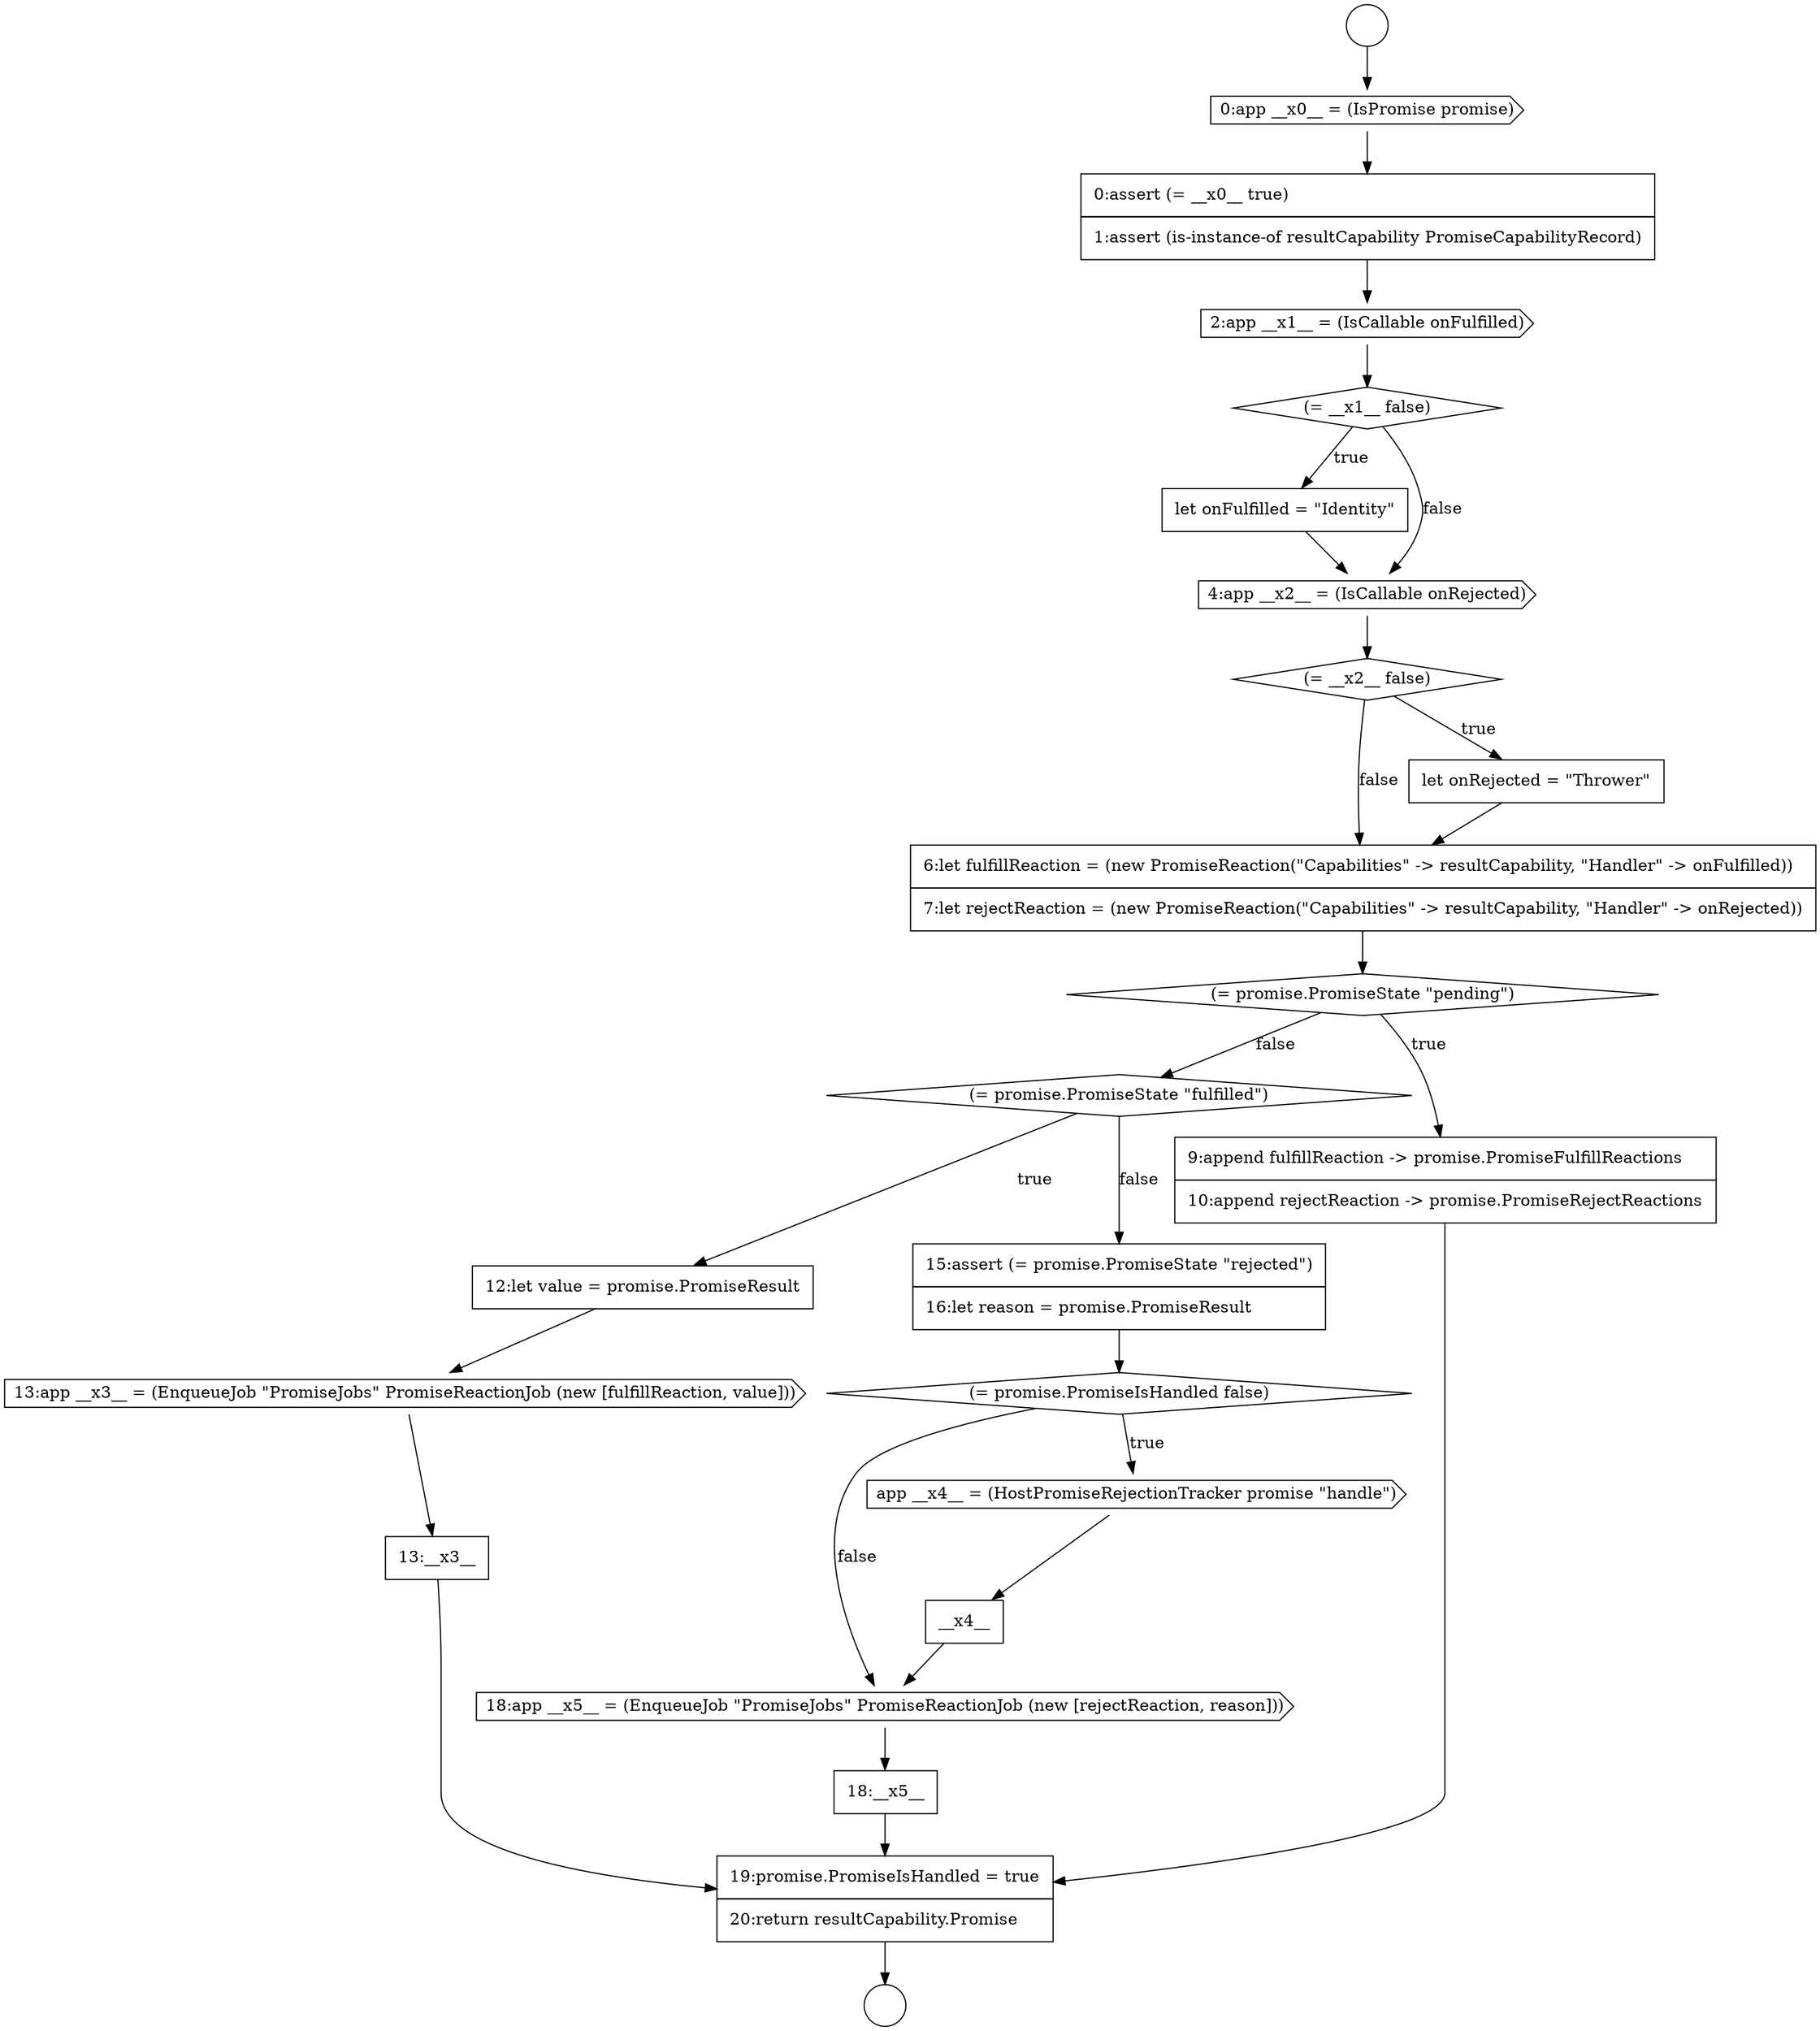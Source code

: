 digraph {
  node0 [shape=circle label=" " color="black" fillcolor="white" style=filled]
  node5 [shape=diamond, label=<<font color="black">(= __x1__ false)</font>> color="black" fillcolor="white" style=filled]
  node10 [shape=none, margin=0, label=<<font color="black">
    <table border="0" cellborder="1" cellspacing="0" cellpadding="10">
      <tr><td align="left">6:let fulfillReaction = (new PromiseReaction(&quot;Capabilities&quot; -&gt; resultCapability, &quot;Handler&quot; -&gt; onFulfilled))</td></tr>
      <tr><td align="left">7:let rejectReaction = (new PromiseReaction(&quot;Capabilities&quot; -&gt; resultCapability, &quot;Handler&quot; -&gt; onRejected))</td></tr>
    </table>
  </font>> color="black" fillcolor="white" style=filled]
  node14 [shape=none, margin=0, label=<<font color="black">
    <table border="0" cellborder="1" cellspacing="0" cellpadding="10">
      <tr><td align="left">12:let value = promise.PromiseResult</td></tr>
    </table>
  </font>> color="black" fillcolor="white" style=filled]
  node20 [shape=none, margin=0, label=<<font color="black">
    <table border="0" cellborder="1" cellspacing="0" cellpadding="10">
      <tr><td align="left">__x4__</td></tr>
    </table>
  </font>> color="black" fillcolor="white" style=filled]
  node1 [shape=circle label=" " color="black" fillcolor="white" style=filled]
  node6 [shape=none, margin=0, label=<<font color="black">
    <table border="0" cellborder="1" cellspacing="0" cellpadding="10">
      <tr><td align="left">let onFulfilled = &quot;Identity&quot;</td></tr>
    </table>
  </font>> color="black" fillcolor="white" style=filled]
  node21 [shape=cds, label=<<font color="black">18:app __x5__ = (EnqueueJob &quot;PromiseJobs&quot; PromiseReactionJob (new [rejectReaction, reason]))</font>> color="black" fillcolor="white" style=filled]
  node9 [shape=none, margin=0, label=<<font color="black">
    <table border="0" cellborder="1" cellspacing="0" cellpadding="10">
      <tr><td align="left">let onRejected = &quot;Thrower&quot;</td></tr>
    </table>
  </font>> color="black" fillcolor="white" style=filled]
  node13 [shape=diamond, label=<<font color="black">(= promise.PromiseState &quot;fulfilled&quot;)</font>> color="black" fillcolor="white" style=filled]
  node2 [shape=cds, label=<<font color="black">0:app __x0__ = (IsPromise promise)</font>> color="black" fillcolor="white" style=filled]
  node17 [shape=none, margin=0, label=<<font color="black">
    <table border="0" cellborder="1" cellspacing="0" cellpadding="10">
      <tr><td align="left">15:assert (= promise.PromiseState &quot;rejected&quot;)</td></tr>
      <tr><td align="left">16:let reason = promise.PromiseResult</td></tr>
    </table>
  </font>> color="black" fillcolor="white" style=filled]
  node22 [shape=none, margin=0, label=<<font color="black">
    <table border="0" cellborder="1" cellspacing="0" cellpadding="10">
      <tr><td align="left">18:__x5__</td></tr>
    </table>
  </font>> color="black" fillcolor="white" style=filled]
  node12 [shape=none, margin=0, label=<<font color="black">
    <table border="0" cellborder="1" cellspacing="0" cellpadding="10">
      <tr><td align="left">9:append fulfillReaction -&gt; promise.PromiseFulfillReactions</td></tr>
      <tr><td align="left">10:append rejectReaction -&gt; promise.PromiseRejectReactions</td></tr>
    </table>
  </font>> color="black" fillcolor="white" style=filled]
  node7 [shape=cds, label=<<font color="black">4:app __x2__ = (IsCallable onRejected)</font>> color="black" fillcolor="white" style=filled]
  node3 [shape=none, margin=0, label=<<font color="black">
    <table border="0" cellborder="1" cellspacing="0" cellpadding="10">
      <tr><td align="left">0:assert (= __x0__ true)</td></tr>
      <tr><td align="left">1:assert (is-instance-of resultCapability PromiseCapabilityRecord)</td></tr>
    </table>
  </font>> color="black" fillcolor="white" style=filled]
  node18 [shape=diamond, label=<<font color="black">(= promise.PromiseIsHandled false)</font>> color="black" fillcolor="white" style=filled]
  node16 [shape=none, margin=0, label=<<font color="black">
    <table border="0" cellborder="1" cellspacing="0" cellpadding="10">
      <tr><td align="left">13:__x3__</td></tr>
    </table>
  </font>> color="black" fillcolor="white" style=filled]
  node11 [shape=diamond, label=<<font color="black">(= promise.PromiseState &quot;pending&quot;)</font>> color="black" fillcolor="white" style=filled]
  node23 [shape=none, margin=0, label=<<font color="black">
    <table border="0" cellborder="1" cellspacing="0" cellpadding="10">
      <tr><td align="left">19:promise.PromiseIsHandled = true</td></tr>
      <tr><td align="left">20:return resultCapability.Promise</td></tr>
    </table>
  </font>> color="black" fillcolor="white" style=filled]
  node8 [shape=diamond, label=<<font color="black">(= __x2__ false)</font>> color="black" fillcolor="white" style=filled]
  node19 [shape=cds, label=<<font color="black">app __x4__ = (HostPromiseRejectionTracker promise &quot;handle&quot;)</font>> color="black" fillcolor="white" style=filled]
  node4 [shape=cds, label=<<font color="black">2:app __x1__ = (IsCallable onFulfilled)</font>> color="black" fillcolor="white" style=filled]
  node15 [shape=cds, label=<<font color="black">13:app __x3__ = (EnqueueJob &quot;PromiseJobs&quot; PromiseReactionJob (new [fulfillReaction, value]))</font>> color="black" fillcolor="white" style=filled]
  node3 -> node4 [ color="black"]
  node7 -> node8 [ color="black"]
  node11 -> node12 [label=<<font color="black">true</font>> color="black"]
  node11 -> node13 [label=<<font color="black">false</font>> color="black"]
  node12 -> node23 [ color="black"]
  node19 -> node20 [ color="black"]
  node0 -> node2 [ color="black"]
  node9 -> node10 [ color="black"]
  node14 -> node15 [ color="black"]
  node13 -> node14 [label=<<font color="black">true</font>> color="black"]
  node13 -> node17 [label=<<font color="black">false</font>> color="black"]
  node10 -> node11 [ color="black"]
  node4 -> node5 [ color="black"]
  node23 -> node1 [ color="black"]
  node8 -> node9 [label=<<font color="black">true</font>> color="black"]
  node8 -> node10 [label=<<font color="black">false</font>> color="black"]
  node2 -> node3 [ color="black"]
  node15 -> node16 [ color="black"]
  node22 -> node23 [ color="black"]
  node6 -> node7 [ color="black"]
  node16 -> node23 [ color="black"]
  node21 -> node22 [ color="black"]
  node20 -> node21 [ color="black"]
  node5 -> node6 [label=<<font color="black">true</font>> color="black"]
  node5 -> node7 [label=<<font color="black">false</font>> color="black"]
  node18 -> node19 [label=<<font color="black">true</font>> color="black"]
  node18 -> node21 [label=<<font color="black">false</font>> color="black"]
  node17 -> node18 [ color="black"]
}
